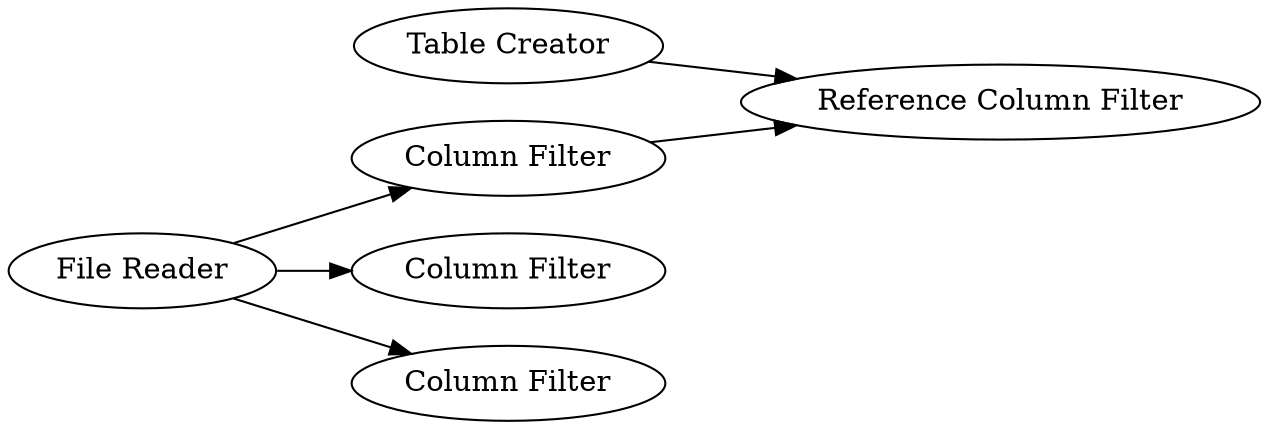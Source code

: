 digraph {
	4 -> 6
	7 -> 6
	2 -> 3
	2 -> 5
	2 -> 4
	5 [label="Column Filter"]
	7 [label="Table Creator"]
	4 [label="Column Filter"]
	6 [label="Reference Column Filter"]
	3 [label="Column Filter"]
	2 [label="File Reader"]
	rankdir=LR
}
